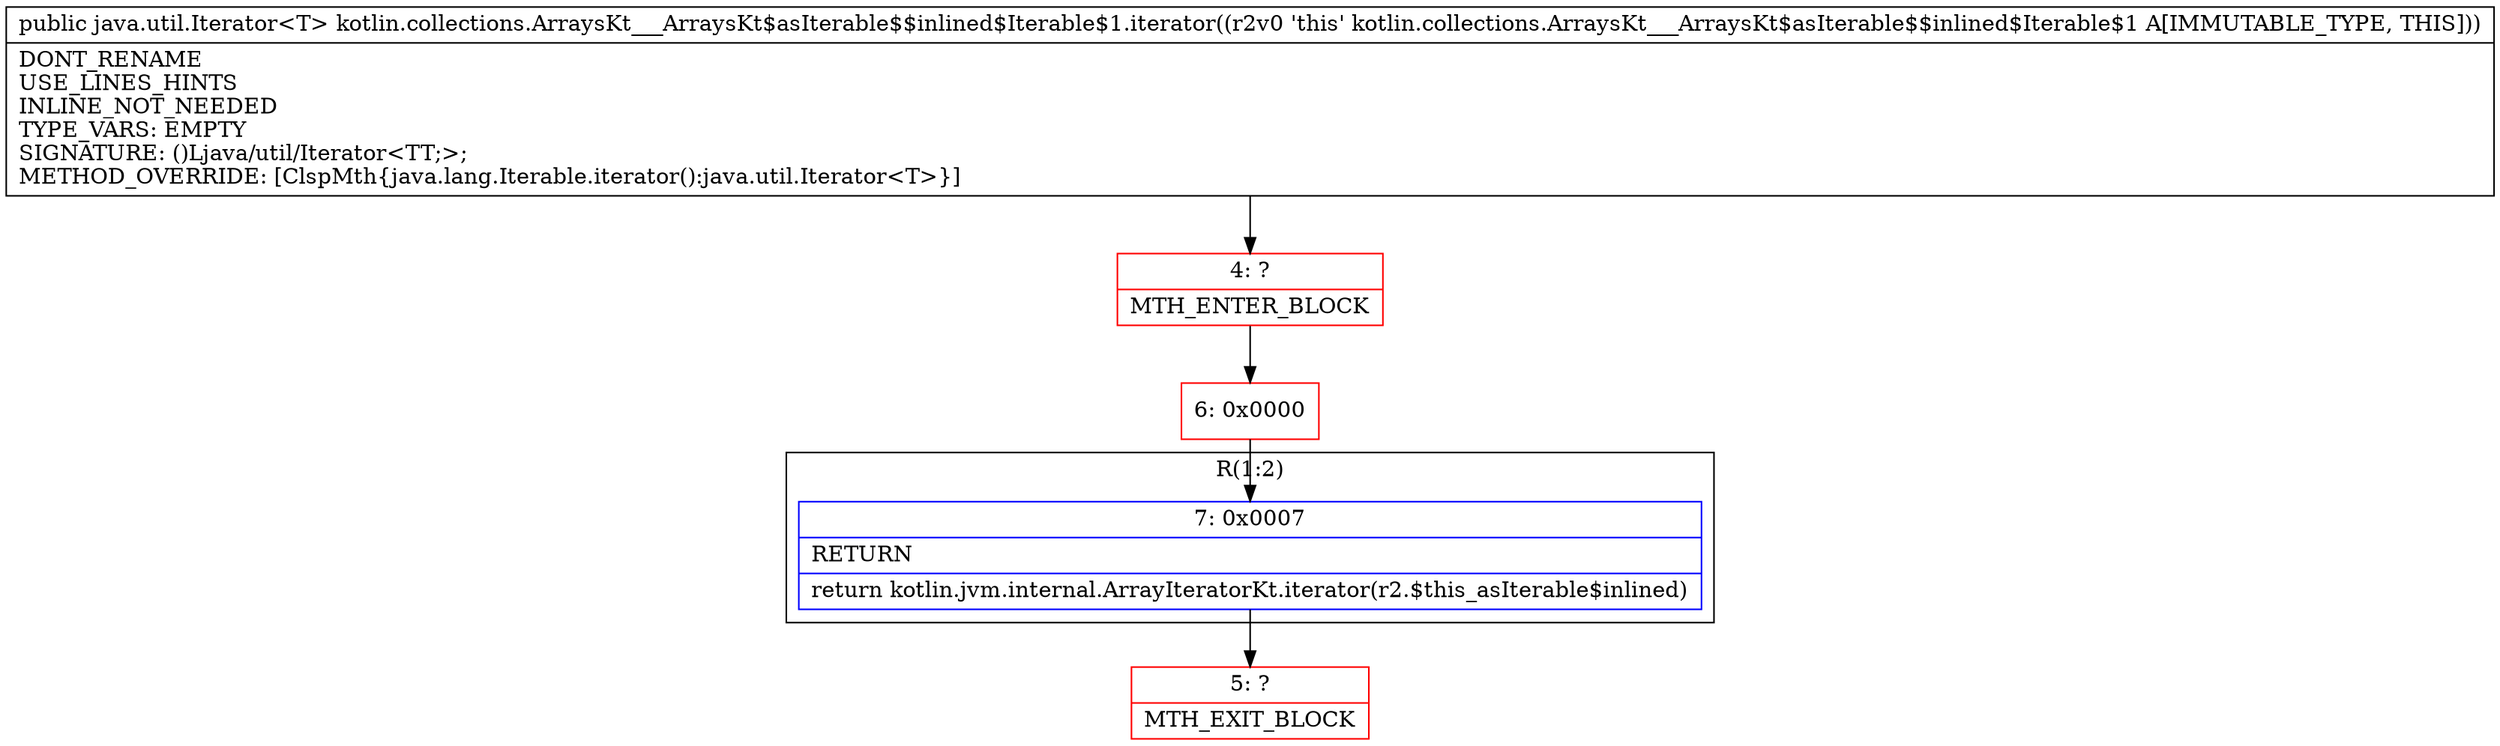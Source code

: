 digraph "CFG forkotlin.collections.ArraysKt___ArraysKt$asIterable$$inlined$Iterable$1.iterator()Ljava\/util\/Iterator;" {
subgraph cluster_Region_1872376093 {
label = "R(1:2)";
node [shape=record,color=blue];
Node_7 [shape=record,label="{7\:\ 0x0007|RETURN\l|return kotlin.jvm.internal.ArrayIteratorKt.iterator(r2.$this_asIterable$inlined)\l}"];
}
Node_4 [shape=record,color=red,label="{4\:\ ?|MTH_ENTER_BLOCK\l}"];
Node_6 [shape=record,color=red,label="{6\:\ 0x0000}"];
Node_5 [shape=record,color=red,label="{5\:\ ?|MTH_EXIT_BLOCK\l}"];
MethodNode[shape=record,label="{public java.util.Iterator\<T\> kotlin.collections.ArraysKt___ArraysKt$asIterable$$inlined$Iterable$1.iterator((r2v0 'this' kotlin.collections.ArraysKt___ArraysKt$asIterable$$inlined$Iterable$1 A[IMMUTABLE_TYPE, THIS]))  | DONT_RENAME\lUSE_LINES_HINTS\lINLINE_NOT_NEEDED\lTYPE_VARS: EMPTY\lSIGNATURE: ()Ljava\/util\/Iterator\<TT;\>;\lMETHOD_OVERRIDE: [ClspMth\{java.lang.Iterable.iterator():java.util.Iterator\<T\>\}]\l}"];
MethodNode -> Node_4;Node_7 -> Node_5;
Node_4 -> Node_6;
Node_6 -> Node_7;
}

